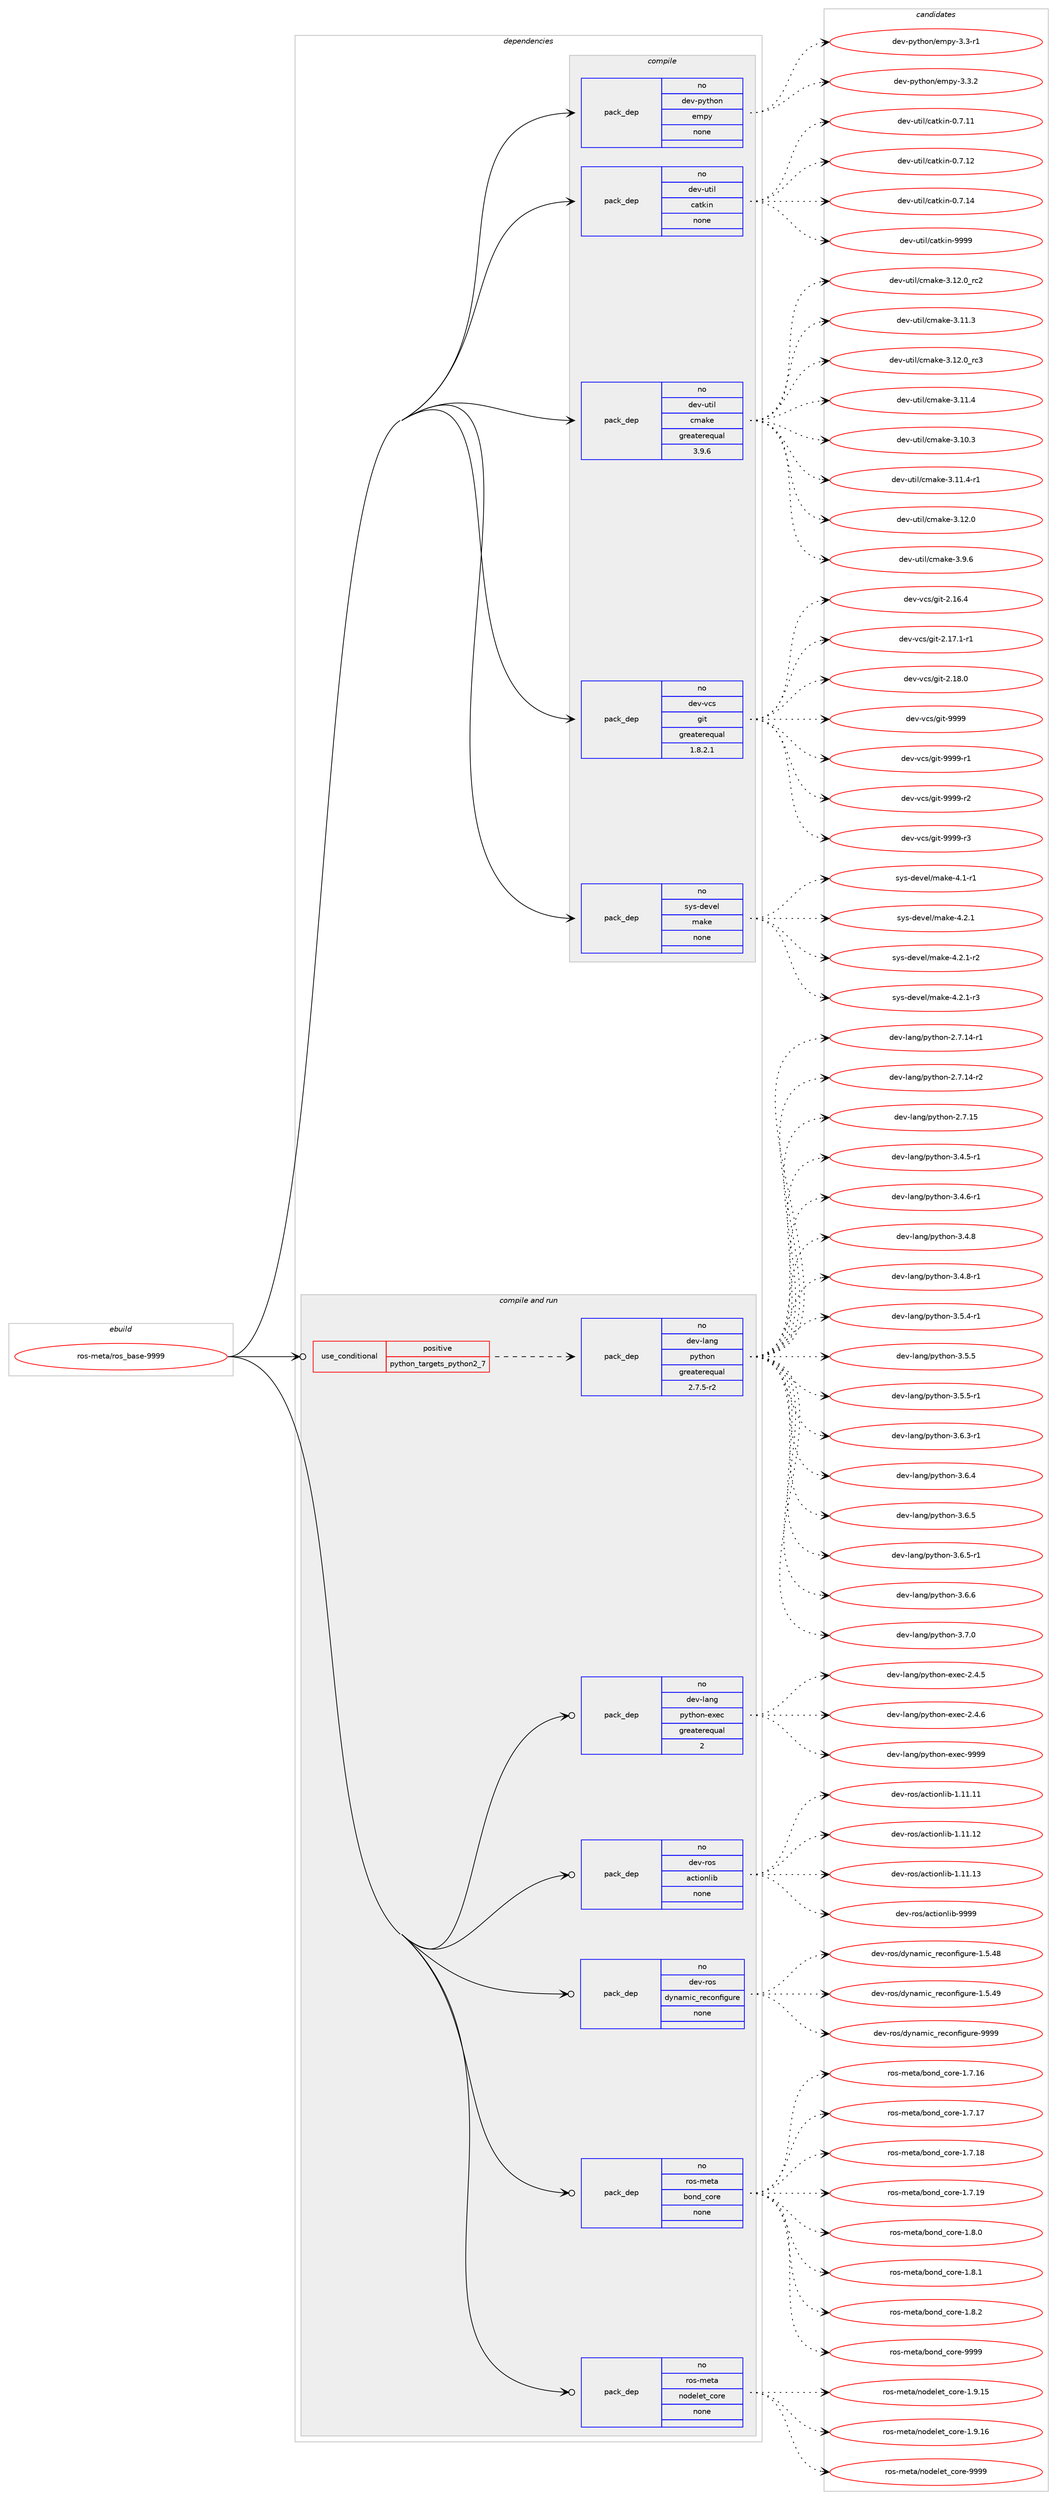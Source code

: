 digraph prolog {

# *************
# Graph options
# *************

newrank=true;
concentrate=true;
compound=true;
graph [rankdir=LR,fontname=Helvetica,fontsize=10,ranksep=1.5];#, ranksep=2.5, nodesep=0.2];
edge  [arrowhead=vee];
node  [fontname=Helvetica,fontsize=10];

# **********
# The ebuild
# **********

subgraph cluster_leftcol {
color=gray;
rank=same;
label=<<i>ebuild</i>>;
id [label="ros-meta/ros_base-9999", color=red, width=4, href="../ros-meta/ros_base-9999.svg"];
}

# ****************
# The dependencies
# ****************

subgraph cluster_midcol {
color=gray;
label=<<i>dependencies</i>>;
subgraph cluster_compile {
fillcolor="#eeeeee";
style=filled;
label=<<i>compile</i>>;
subgraph pack681 {
dependency962 [label=<<TABLE BORDER="0" CELLBORDER="1" CELLSPACING="0" CELLPADDING="4" WIDTH="220"><TR><TD ROWSPAN="6" CELLPADDING="30">pack_dep</TD></TR><TR><TD WIDTH="110">no</TD></TR><TR><TD>dev-python</TD></TR><TR><TD>empy</TD></TR><TR><TD>none</TD></TR><TR><TD></TD></TR></TABLE>>, shape=none, color=blue];
}
id:e -> dependency962:w [weight=20,style="solid",arrowhead="vee"];
subgraph pack682 {
dependency963 [label=<<TABLE BORDER="0" CELLBORDER="1" CELLSPACING="0" CELLPADDING="4" WIDTH="220"><TR><TD ROWSPAN="6" CELLPADDING="30">pack_dep</TD></TR><TR><TD WIDTH="110">no</TD></TR><TR><TD>dev-util</TD></TR><TR><TD>catkin</TD></TR><TR><TD>none</TD></TR><TR><TD></TD></TR></TABLE>>, shape=none, color=blue];
}
id:e -> dependency963:w [weight=20,style="solid",arrowhead="vee"];
subgraph pack683 {
dependency964 [label=<<TABLE BORDER="0" CELLBORDER="1" CELLSPACING="0" CELLPADDING="4" WIDTH="220"><TR><TD ROWSPAN="6" CELLPADDING="30">pack_dep</TD></TR><TR><TD WIDTH="110">no</TD></TR><TR><TD>dev-util</TD></TR><TR><TD>cmake</TD></TR><TR><TD>greaterequal</TD></TR><TR><TD>3.9.6</TD></TR></TABLE>>, shape=none, color=blue];
}
id:e -> dependency964:w [weight=20,style="solid",arrowhead="vee"];
subgraph pack684 {
dependency965 [label=<<TABLE BORDER="0" CELLBORDER="1" CELLSPACING="0" CELLPADDING="4" WIDTH="220"><TR><TD ROWSPAN="6" CELLPADDING="30">pack_dep</TD></TR><TR><TD WIDTH="110">no</TD></TR><TR><TD>dev-vcs</TD></TR><TR><TD>git</TD></TR><TR><TD>greaterequal</TD></TR><TR><TD>1.8.2.1</TD></TR></TABLE>>, shape=none, color=blue];
}
id:e -> dependency965:w [weight=20,style="solid",arrowhead="vee"];
subgraph pack685 {
dependency966 [label=<<TABLE BORDER="0" CELLBORDER="1" CELLSPACING="0" CELLPADDING="4" WIDTH="220"><TR><TD ROWSPAN="6" CELLPADDING="30">pack_dep</TD></TR><TR><TD WIDTH="110">no</TD></TR><TR><TD>sys-devel</TD></TR><TR><TD>make</TD></TR><TR><TD>none</TD></TR><TR><TD></TD></TR></TABLE>>, shape=none, color=blue];
}
id:e -> dependency966:w [weight=20,style="solid",arrowhead="vee"];
}
subgraph cluster_compileandrun {
fillcolor="#eeeeee";
style=filled;
label=<<i>compile and run</i>>;
subgraph cond261 {
dependency967 [label=<<TABLE BORDER="0" CELLBORDER="1" CELLSPACING="0" CELLPADDING="4"><TR><TD ROWSPAN="3" CELLPADDING="10">use_conditional</TD></TR><TR><TD>positive</TD></TR><TR><TD>python_targets_python2_7</TD></TR></TABLE>>, shape=none, color=red];
subgraph pack686 {
dependency968 [label=<<TABLE BORDER="0" CELLBORDER="1" CELLSPACING="0" CELLPADDING="4" WIDTH="220"><TR><TD ROWSPAN="6" CELLPADDING="30">pack_dep</TD></TR><TR><TD WIDTH="110">no</TD></TR><TR><TD>dev-lang</TD></TR><TR><TD>python</TD></TR><TR><TD>greaterequal</TD></TR><TR><TD>2.7.5-r2</TD></TR></TABLE>>, shape=none, color=blue];
}
dependency967:e -> dependency968:w [weight=20,style="dashed",arrowhead="vee"];
}
id:e -> dependency967:w [weight=20,style="solid",arrowhead="odotvee"];
subgraph pack687 {
dependency969 [label=<<TABLE BORDER="0" CELLBORDER="1" CELLSPACING="0" CELLPADDING="4" WIDTH="220"><TR><TD ROWSPAN="6" CELLPADDING="30">pack_dep</TD></TR><TR><TD WIDTH="110">no</TD></TR><TR><TD>dev-lang</TD></TR><TR><TD>python-exec</TD></TR><TR><TD>greaterequal</TD></TR><TR><TD>2</TD></TR></TABLE>>, shape=none, color=blue];
}
id:e -> dependency969:w [weight=20,style="solid",arrowhead="odotvee"];
subgraph pack688 {
dependency970 [label=<<TABLE BORDER="0" CELLBORDER="1" CELLSPACING="0" CELLPADDING="4" WIDTH="220"><TR><TD ROWSPAN="6" CELLPADDING="30">pack_dep</TD></TR><TR><TD WIDTH="110">no</TD></TR><TR><TD>dev-ros</TD></TR><TR><TD>actionlib</TD></TR><TR><TD>none</TD></TR><TR><TD></TD></TR></TABLE>>, shape=none, color=blue];
}
id:e -> dependency970:w [weight=20,style="solid",arrowhead="odotvee"];
subgraph pack689 {
dependency971 [label=<<TABLE BORDER="0" CELLBORDER="1" CELLSPACING="0" CELLPADDING="4" WIDTH="220"><TR><TD ROWSPAN="6" CELLPADDING="30">pack_dep</TD></TR><TR><TD WIDTH="110">no</TD></TR><TR><TD>dev-ros</TD></TR><TR><TD>dynamic_reconfigure</TD></TR><TR><TD>none</TD></TR><TR><TD></TD></TR></TABLE>>, shape=none, color=blue];
}
id:e -> dependency971:w [weight=20,style="solid",arrowhead="odotvee"];
subgraph pack690 {
dependency972 [label=<<TABLE BORDER="0" CELLBORDER="1" CELLSPACING="0" CELLPADDING="4" WIDTH="220"><TR><TD ROWSPAN="6" CELLPADDING="30">pack_dep</TD></TR><TR><TD WIDTH="110">no</TD></TR><TR><TD>ros-meta</TD></TR><TR><TD>bond_core</TD></TR><TR><TD>none</TD></TR><TR><TD></TD></TR></TABLE>>, shape=none, color=blue];
}
id:e -> dependency972:w [weight=20,style="solid",arrowhead="odotvee"];
subgraph pack691 {
dependency973 [label=<<TABLE BORDER="0" CELLBORDER="1" CELLSPACING="0" CELLPADDING="4" WIDTH="220"><TR><TD ROWSPAN="6" CELLPADDING="30">pack_dep</TD></TR><TR><TD WIDTH="110">no</TD></TR><TR><TD>ros-meta</TD></TR><TR><TD>nodelet_core</TD></TR><TR><TD>none</TD></TR><TR><TD></TD></TR></TABLE>>, shape=none, color=blue];
}
id:e -> dependency973:w [weight=20,style="solid",arrowhead="odotvee"];
}
subgraph cluster_run {
fillcolor="#eeeeee";
style=filled;
label=<<i>run</i>>;
}
}

# **************
# The candidates
# **************

subgraph cluster_choices {
rank=same;
color=gray;
label=<<i>candidates</i>>;

subgraph choice681 {
color=black;
nodesep=1;
choice1001011184511212111610411111047101109112121455146514511449 [label="dev-python/empy-3.3-r1", color=red, width=4,href="../dev-python/empy-3.3-r1.svg"];
choice1001011184511212111610411111047101109112121455146514650 [label="dev-python/empy-3.3.2", color=red, width=4,href="../dev-python/empy-3.3.2.svg"];
dependency962:e -> choice1001011184511212111610411111047101109112121455146514511449:w [style=dotted,weight="100"];
dependency962:e -> choice1001011184511212111610411111047101109112121455146514650:w [style=dotted,weight="100"];
}
subgraph choice682 {
color=black;
nodesep=1;
choice1001011184511711610510847999711610710511045484655464949 [label="dev-util/catkin-0.7.11", color=red, width=4,href="../dev-util/catkin-0.7.11.svg"];
choice1001011184511711610510847999711610710511045484655464950 [label="dev-util/catkin-0.7.12", color=red, width=4,href="../dev-util/catkin-0.7.12.svg"];
choice1001011184511711610510847999711610710511045484655464952 [label="dev-util/catkin-0.7.14", color=red, width=4,href="../dev-util/catkin-0.7.14.svg"];
choice100101118451171161051084799971161071051104557575757 [label="dev-util/catkin-9999", color=red, width=4,href="../dev-util/catkin-9999.svg"];
dependency963:e -> choice1001011184511711610510847999711610710511045484655464949:w [style=dotted,weight="100"];
dependency963:e -> choice1001011184511711610510847999711610710511045484655464950:w [style=dotted,weight="100"];
dependency963:e -> choice1001011184511711610510847999711610710511045484655464952:w [style=dotted,weight="100"];
dependency963:e -> choice100101118451171161051084799971161071051104557575757:w [style=dotted,weight="100"];
}
subgraph choice683 {
color=black;
nodesep=1;
choice1001011184511711610510847991099710710145514649504648951149950 [label="dev-util/cmake-3.12.0_rc2", color=red, width=4,href="../dev-util/cmake-3.12.0_rc2.svg"];
choice1001011184511711610510847991099710710145514649494651 [label="dev-util/cmake-3.11.3", color=red, width=4,href="../dev-util/cmake-3.11.3.svg"];
choice1001011184511711610510847991099710710145514649504648951149951 [label="dev-util/cmake-3.12.0_rc3", color=red, width=4,href="../dev-util/cmake-3.12.0_rc3.svg"];
choice1001011184511711610510847991099710710145514649494652 [label="dev-util/cmake-3.11.4", color=red, width=4,href="../dev-util/cmake-3.11.4.svg"];
choice1001011184511711610510847991099710710145514649484651 [label="dev-util/cmake-3.10.3", color=red, width=4,href="../dev-util/cmake-3.10.3.svg"];
choice10010111845117116105108479910997107101455146494946524511449 [label="dev-util/cmake-3.11.4-r1", color=red, width=4,href="../dev-util/cmake-3.11.4-r1.svg"];
choice1001011184511711610510847991099710710145514649504648 [label="dev-util/cmake-3.12.0", color=red, width=4,href="../dev-util/cmake-3.12.0.svg"];
choice10010111845117116105108479910997107101455146574654 [label="dev-util/cmake-3.9.6", color=red, width=4,href="../dev-util/cmake-3.9.6.svg"];
dependency964:e -> choice1001011184511711610510847991099710710145514649504648951149950:w [style=dotted,weight="100"];
dependency964:e -> choice1001011184511711610510847991099710710145514649494651:w [style=dotted,weight="100"];
dependency964:e -> choice1001011184511711610510847991099710710145514649504648951149951:w [style=dotted,weight="100"];
dependency964:e -> choice1001011184511711610510847991099710710145514649494652:w [style=dotted,weight="100"];
dependency964:e -> choice1001011184511711610510847991099710710145514649484651:w [style=dotted,weight="100"];
dependency964:e -> choice10010111845117116105108479910997107101455146494946524511449:w [style=dotted,weight="100"];
dependency964:e -> choice1001011184511711610510847991099710710145514649504648:w [style=dotted,weight="100"];
dependency964:e -> choice10010111845117116105108479910997107101455146574654:w [style=dotted,weight="100"];
}
subgraph choice684 {
color=black;
nodesep=1;
choice10010111845118991154710310511645504649544652 [label="dev-vcs/git-2.16.4", color=red, width=4,href="../dev-vcs/git-2.16.4.svg"];
choice100101118451189911547103105116455046495546494511449 [label="dev-vcs/git-2.17.1-r1", color=red, width=4,href="../dev-vcs/git-2.17.1-r1.svg"];
choice10010111845118991154710310511645504649564648 [label="dev-vcs/git-2.18.0", color=red, width=4,href="../dev-vcs/git-2.18.0.svg"];
choice1001011184511899115471031051164557575757 [label="dev-vcs/git-9999", color=red, width=4,href="../dev-vcs/git-9999.svg"];
choice10010111845118991154710310511645575757574511449 [label="dev-vcs/git-9999-r1", color=red, width=4,href="../dev-vcs/git-9999-r1.svg"];
choice10010111845118991154710310511645575757574511450 [label="dev-vcs/git-9999-r2", color=red, width=4,href="../dev-vcs/git-9999-r2.svg"];
choice10010111845118991154710310511645575757574511451 [label="dev-vcs/git-9999-r3", color=red, width=4,href="../dev-vcs/git-9999-r3.svg"];
dependency965:e -> choice10010111845118991154710310511645504649544652:w [style=dotted,weight="100"];
dependency965:e -> choice100101118451189911547103105116455046495546494511449:w [style=dotted,weight="100"];
dependency965:e -> choice10010111845118991154710310511645504649564648:w [style=dotted,weight="100"];
dependency965:e -> choice1001011184511899115471031051164557575757:w [style=dotted,weight="100"];
dependency965:e -> choice10010111845118991154710310511645575757574511449:w [style=dotted,weight="100"];
dependency965:e -> choice10010111845118991154710310511645575757574511450:w [style=dotted,weight="100"];
dependency965:e -> choice10010111845118991154710310511645575757574511451:w [style=dotted,weight="100"];
}
subgraph choice685 {
color=black;
nodesep=1;
choice115121115451001011181011084710997107101455246494511449 [label="sys-devel/make-4.1-r1", color=red, width=4,href="../sys-devel/make-4.1-r1.svg"];
choice115121115451001011181011084710997107101455246504649 [label="sys-devel/make-4.2.1", color=red, width=4,href="../sys-devel/make-4.2.1.svg"];
choice1151211154510010111810110847109971071014552465046494511450 [label="sys-devel/make-4.2.1-r2", color=red, width=4,href="../sys-devel/make-4.2.1-r2.svg"];
choice1151211154510010111810110847109971071014552465046494511451 [label="sys-devel/make-4.2.1-r3", color=red, width=4,href="../sys-devel/make-4.2.1-r3.svg"];
dependency966:e -> choice115121115451001011181011084710997107101455246494511449:w [style=dotted,weight="100"];
dependency966:e -> choice115121115451001011181011084710997107101455246504649:w [style=dotted,weight="100"];
dependency966:e -> choice1151211154510010111810110847109971071014552465046494511450:w [style=dotted,weight="100"];
dependency966:e -> choice1151211154510010111810110847109971071014552465046494511451:w [style=dotted,weight="100"];
}
subgraph choice686 {
color=black;
nodesep=1;
choice100101118451089711010347112121116104111110455046554649524511449 [label="dev-lang/python-2.7.14-r1", color=red, width=4,href="../dev-lang/python-2.7.14-r1.svg"];
choice100101118451089711010347112121116104111110455046554649524511450 [label="dev-lang/python-2.7.14-r2", color=red, width=4,href="../dev-lang/python-2.7.14-r2.svg"];
choice10010111845108971101034711212111610411111045504655464953 [label="dev-lang/python-2.7.15", color=red, width=4,href="../dev-lang/python-2.7.15.svg"];
choice1001011184510897110103471121211161041111104551465246534511449 [label="dev-lang/python-3.4.5-r1", color=red, width=4,href="../dev-lang/python-3.4.5-r1.svg"];
choice1001011184510897110103471121211161041111104551465246544511449 [label="dev-lang/python-3.4.6-r1", color=red, width=4,href="../dev-lang/python-3.4.6-r1.svg"];
choice100101118451089711010347112121116104111110455146524656 [label="dev-lang/python-3.4.8", color=red, width=4,href="../dev-lang/python-3.4.8.svg"];
choice1001011184510897110103471121211161041111104551465246564511449 [label="dev-lang/python-3.4.8-r1", color=red, width=4,href="../dev-lang/python-3.4.8-r1.svg"];
choice1001011184510897110103471121211161041111104551465346524511449 [label="dev-lang/python-3.5.4-r1", color=red, width=4,href="../dev-lang/python-3.5.4-r1.svg"];
choice100101118451089711010347112121116104111110455146534653 [label="dev-lang/python-3.5.5", color=red, width=4,href="../dev-lang/python-3.5.5.svg"];
choice1001011184510897110103471121211161041111104551465346534511449 [label="dev-lang/python-3.5.5-r1", color=red, width=4,href="../dev-lang/python-3.5.5-r1.svg"];
choice1001011184510897110103471121211161041111104551465446514511449 [label="dev-lang/python-3.6.3-r1", color=red, width=4,href="../dev-lang/python-3.6.3-r1.svg"];
choice100101118451089711010347112121116104111110455146544652 [label="dev-lang/python-3.6.4", color=red, width=4,href="../dev-lang/python-3.6.4.svg"];
choice100101118451089711010347112121116104111110455146544653 [label="dev-lang/python-3.6.5", color=red, width=4,href="../dev-lang/python-3.6.5.svg"];
choice1001011184510897110103471121211161041111104551465446534511449 [label="dev-lang/python-3.6.5-r1", color=red, width=4,href="../dev-lang/python-3.6.5-r1.svg"];
choice100101118451089711010347112121116104111110455146544654 [label="dev-lang/python-3.6.6", color=red, width=4,href="../dev-lang/python-3.6.6.svg"];
choice100101118451089711010347112121116104111110455146554648 [label="dev-lang/python-3.7.0", color=red, width=4,href="../dev-lang/python-3.7.0.svg"];
dependency968:e -> choice100101118451089711010347112121116104111110455046554649524511449:w [style=dotted,weight="100"];
dependency968:e -> choice100101118451089711010347112121116104111110455046554649524511450:w [style=dotted,weight="100"];
dependency968:e -> choice10010111845108971101034711212111610411111045504655464953:w [style=dotted,weight="100"];
dependency968:e -> choice1001011184510897110103471121211161041111104551465246534511449:w [style=dotted,weight="100"];
dependency968:e -> choice1001011184510897110103471121211161041111104551465246544511449:w [style=dotted,weight="100"];
dependency968:e -> choice100101118451089711010347112121116104111110455146524656:w [style=dotted,weight="100"];
dependency968:e -> choice1001011184510897110103471121211161041111104551465246564511449:w [style=dotted,weight="100"];
dependency968:e -> choice1001011184510897110103471121211161041111104551465346524511449:w [style=dotted,weight="100"];
dependency968:e -> choice100101118451089711010347112121116104111110455146534653:w [style=dotted,weight="100"];
dependency968:e -> choice1001011184510897110103471121211161041111104551465346534511449:w [style=dotted,weight="100"];
dependency968:e -> choice1001011184510897110103471121211161041111104551465446514511449:w [style=dotted,weight="100"];
dependency968:e -> choice100101118451089711010347112121116104111110455146544652:w [style=dotted,weight="100"];
dependency968:e -> choice100101118451089711010347112121116104111110455146544653:w [style=dotted,weight="100"];
dependency968:e -> choice1001011184510897110103471121211161041111104551465446534511449:w [style=dotted,weight="100"];
dependency968:e -> choice100101118451089711010347112121116104111110455146544654:w [style=dotted,weight="100"];
dependency968:e -> choice100101118451089711010347112121116104111110455146554648:w [style=dotted,weight="100"];
}
subgraph choice687 {
color=black;
nodesep=1;
choice1001011184510897110103471121211161041111104510112010199455046524653 [label="dev-lang/python-exec-2.4.5", color=red, width=4,href="../dev-lang/python-exec-2.4.5.svg"];
choice1001011184510897110103471121211161041111104510112010199455046524654 [label="dev-lang/python-exec-2.4.6", color=red, width=4,href="../dev-lang/python-exec-2.4.6.svg"];
choice10010111845108971101034711212111610411111045101120101994557575757 [label="dev-lang/python-exec-9999", color=red, width=4,href="../dev-lang/python-exec-9999.svg"];
dependency969:e -> choice1001011184510897110103471121211161041111104510112010199455046524653:w [style=dotted,weight="100"];
dependency969:e -> choice1001011184510897110103471121211161041111104510112010199455046524654:w [style=dotted,weight="100"];
dependency969:e -> choice10010111845108971101034711212111610411111045101120101994557575757:w [style=dotted,weight="100"];
}
subgraph choice688 {
color=black;
nodesep=1;
choice10010111845114111115479799116105111110108105984549464949464949 [label="dev-ros/actionlib-1.11.11", color=red, width=4,href="../dev-ros/actionlib-1.11.11.svg"];
choice10010111845114111115479799116105111110108105984549464949464950 [label="dev-ros/actionlib-1.11.12", color=red, width=4,href="../dev-ros/actionlib-1.11.12.svg"];
choice10010111845114111115479799116105111110108105984549464949464951 [label="dev-ros/actionlib-1.11.13", color=red, width=4,href="../dev-ros/actionlib-1.11.13.svg"];
choice10010111845114111115479799116105111110108105984557575757 [label="dev-ros/actionlib-9999", color=red, width=4,href="../dev-ros/actionlib-9999.svg"];
dependency970:e -> choice10010111845114111115479799116105111110108105984549464949464949:w [style=dotted,weight="100"];
dependency970:e -> choice10010111845114111115479799116105111110108105984549464949464950:w [style=dotted,weight="100"];
dependency970:e -> choice10010111845114111115479799116105111110108105984549464949464951:w [style=dotted,weight="100"];
dependency970:e -> choice10010111845114111115479799116105111110108105984557575757:w [style=dotted,weight="100"];
}
subgraph choice689 {
color=black;
nodesep=1;
choice10010111845114111115471001211109710910599951141019911111010210510311711410145494653465256 [label="dev-ros/dynamic_reconfigure-1.5.48", color=red, width=4,href="../dev-ros/dynamic_reconfigure-1.5.48.svg"];
choice10010111845114111115471001211109710910599951141019911111010210510311711410145494653465257 [label="dev-ros/dynamic_reconfigure-1.5.49", color=red, width=4,href="../dev-ros/dynamic_reconfigure-1.5.49.svg"];
choice1001011184511411111547100121110971091059995114101991111101021051031171141014557575757 [label="dev-ros/dynamic_reconfigure-9999", color=red, width=4,href="../dev-ros/dynamic_reconfigure-9999.svg"];
dependency971:e -> choice10010111845114111115471001211109710910599951141019911111010210510311711410145494653465256:w [style=dotted,weight="100"];
dependency971:e -> choice10010111845114111115471001211109710910599951141019911111010210510311711410145494653465257:w [style=dotted,weight="100"];
dependency971:e -> choice1001011184511411111547100121110971091059995114101991111101021051031171141014557575757:w [style=dotted,weight="100"];
}
subgraph choice690 {
color=black;
nodesep=1;
choice11411111545109101116974798111110100959911111410145494655464954 [label="ros-meta/bond_core-1.7.16", color=red, width=4,href="../ros-meta/bond_core-1.7.16.svg"];
choice11411111545109101116974798111110100959911111410145494655464955 [label="ros-meta/bond_core-1.7.17", color=red, width=4,href="../ros-meta/bond_core-1.7.17.svg"];
choice11411111545109101116974798111110100959911111410145494655464956 [label="ros-meta/bond_core-1.7.18", color=red, width=4,href="../ros-meta/bond_core-1.7.18.svg"];
choice11411111545109101116974798111110100959911111410145494655464957 [label="ros-meta/bond_core-1.7.19", color=red, width=4,href="../ros-meta/bond_core-1.7.19.svg"];
choice114111115451091011169747981111101009599111114101454946564648 [label="ros-meta/bond_core-1.8.0", color=red, width=4,href="../ros-meta/bond_core-1.8.0.svg"];
choice114111115451091011169747981111101009599111114101454946564649 [label="ros-meta/bond_core-1.8.1", color=red, width=4,href="../ros-meta/bond_core-1.8.1.svg"];
choice114111115451091011169747981111101009599111114101454946564650 [label="ros-meta/bond_core-1.8.2", color=red, width=4,href="../ros-meta/bond_core-1.8.2.svg"];
choice1141111154510910111697479811111010095991111141014557575757 [label="ros-meta/bond_core-9999", color=red, width=4,href="../ros-meta/bond_core-9999.svg"];
dependency972:e -> choice11411111545109101116974798111110100959911111410145494655464954:w [style=dotted,weight="100"];
dependency972:e -> choice11411111545109101116974798111110100959911111410145494655464955:w [style=dotted,weight="100"];
dependency972:e -> choice11411111545109101116974798111110100959911111410145494655464956:w [style=dotted,weight="100"];
dependency972:e -> choice11411111545109101116974798111110100959911111410145494655464957:w [style=dotted,weight="100"];
dependency972:e -> choice114111115451091011169747981111101009599111114101454946564648:w [style=dotted,weight="100"];
dependency972:e -> choice114111115451091011169747981111101009599111114101454946564649:w [style=dotted,weight="100"];
dependency972:e -> choice114111115451091011169747981111101009599111114101454946564650:w [style=dotted,weight="100"];
dependency972:e -> choice1141111154510910111697479811111010095991111141014557575757:w [style=dotted,weight="100"];
}
subgraph choice691 {
color=black;
nodesep=1;
choice114111115451091011169747110111100101108101116959911111410145494657464953 [label="ros-meta/nodelet_core-1.9.15", color=red, width=4,href="../ros-meta/nodelet_core-1.9.15.svg"];
choice114111115451091011169747110111100101108101116959911111410145494657464954 [label="ros-meta/nodelet_core-1.9.16", color=red, width=4,href="../ros-meta/nodelet_core-1.9.16.svg"];
choice11411111545109101116974711011110010110810111695991111141014557575757 [label="ros-meta/nodelet_core-9999", color=red, width=4,href="../ros-meta/nodelet_core-9999.svg"];
dependency973:e -> choice114111115451091011169747110111100101108101116959911111410145494657464953:w [style=dotted,weight="100"];
dependency973:e -> choice114111115451091011169747110111100101108101116959911111410145494657464954:w [style=dotted,weight="100"];
dependency973:e -> choice11411111545109101116974711011110010110810111695991111141014557575757:w [style=dotted,weight="100"];
}
}

}
